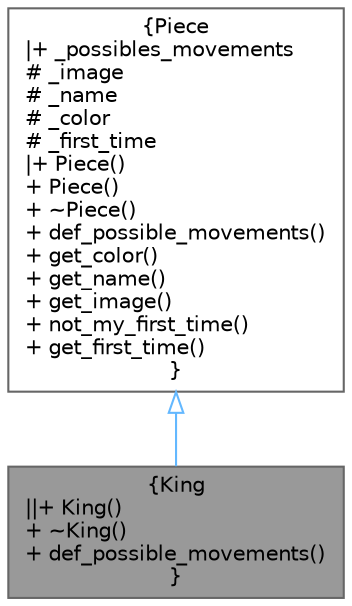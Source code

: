 digraph "King"
{
 // LATEX_PDF_SIZE
  bgcolor="transparent";
  edge [fontname=Helvetica,fontsize=10,labelfontname=Helvetica,labelfontsize=10];
  node [fontname=Helvetica,fontsize=10,shape=box,height=0.2,width=0.4];
  Node1 [label="{King\n||+ King()\l+ ~King()\l+ def_possible_movements()\l}",height=0.2,width=0.4,color="gray40", fillcolor="grey60", style="filled", fontcolor="black",tooltip="Define os possíveis movimentos e se está em cheque ou não."];
  Node2 -> Node1 [dir="back",color="steelblue1",style="solid",arrowtail="onormal"];
  Node2 [label="{Piece\n|+ _possibles_movements\l# _image\l# _name\l# _color\l# _first_time\l|+ Piece()\l+ Piece()\l+ ~Piece()\l+ def_possible_movements()\l+ get_color()\l+ get_name()\l+ get_image()\l+ not_my_first_time()\l+ get_first_time()\l}",height=0.2,width=0.4,color="gray40", fillcolor="white", style="filled",URL="$class_piece.html",tooltip="Cria as variáveis e funções a serem usadas em todas subclasses."];
}
